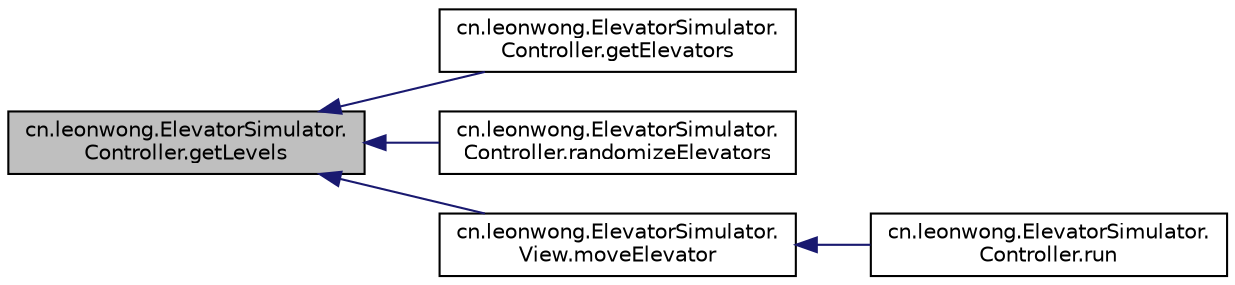 digraph "cn.leonwong.ElevatorSimulator.Controller.getLevels"
{
  edge [fontname="Helvetica",fontsize="10",labelfontname="Helvetica",labelfontsize="10"];
  node [fontname="Helvetica",fontsize="10",shape=record];
  rankdir="LR";
  Node33 [label="cn.leonwong.ElevatorSimulator.\lController.getLevels",height=0.2,width=0.4,color="black", fillcolor="grey75", style="filled", fontcolor="black"];
  Node33 -> Node34 [dir="back",color="midnightblue",fontsize="10",style="solid",fontname="Helvetica"];
  Node34 [label="cn.leonwong.ElevatorSimulator.\lController.getElevators",height=0.2,width=0.4,color="black", fillcolor="white", style="filled",URL="$classcn_1_1leonwong_1_1_elevator_simulator_1_1_controller.html#a5fc22eca3d2b6079eff285cb47528202"];
  Node33 -> Node35 [dir="back",color="midnightblue",fontsize="10",style="solid",fontname="Helvetica"];
  Node35 [label="cn.leonwong.ElevatorSimulator.\lController.randomizeElevators",height=0.2,width=0.4,color="black", fillcolor="white", style="filled",URL="$classcn_1_1leonwong_1_1_elevator_simulator_1_1_controller.html#a3fcedb04b31288434dfc312af5f4e32c"];
  Node33 -> Node36 [dir="back",color="midnightblue",fontsize="10",style="solid",fontname="Helvetica"];
  Node36 [label="cn.leonwong.ElevatorSimulator.\lView.moveElevator",height=0.2,width=0.4,color="black", fillcolor="white", style="filled",URL="$classcn_1_1leonwong_1_1_elevator_simulator_1_1_view.html#af6d3d9a99e60ae5cdcb26d16fe8f19b5"];
  Node36 -> Node37 [dir="back",color="midnightblue",fontsize="10",style="solid",fontname="Helvetica"];
  Node37 [label="cn.leonwong.ElevatorSimulator.\lController.run",height=0.2,width=0.4,color="black", fillcolor="white", style="filled",URL="$classcn_1_1leonwong_1_1_elevator_simulator_1_1_controller.html#ae83c14542e0003ed7d165e61d886732a"];
}
